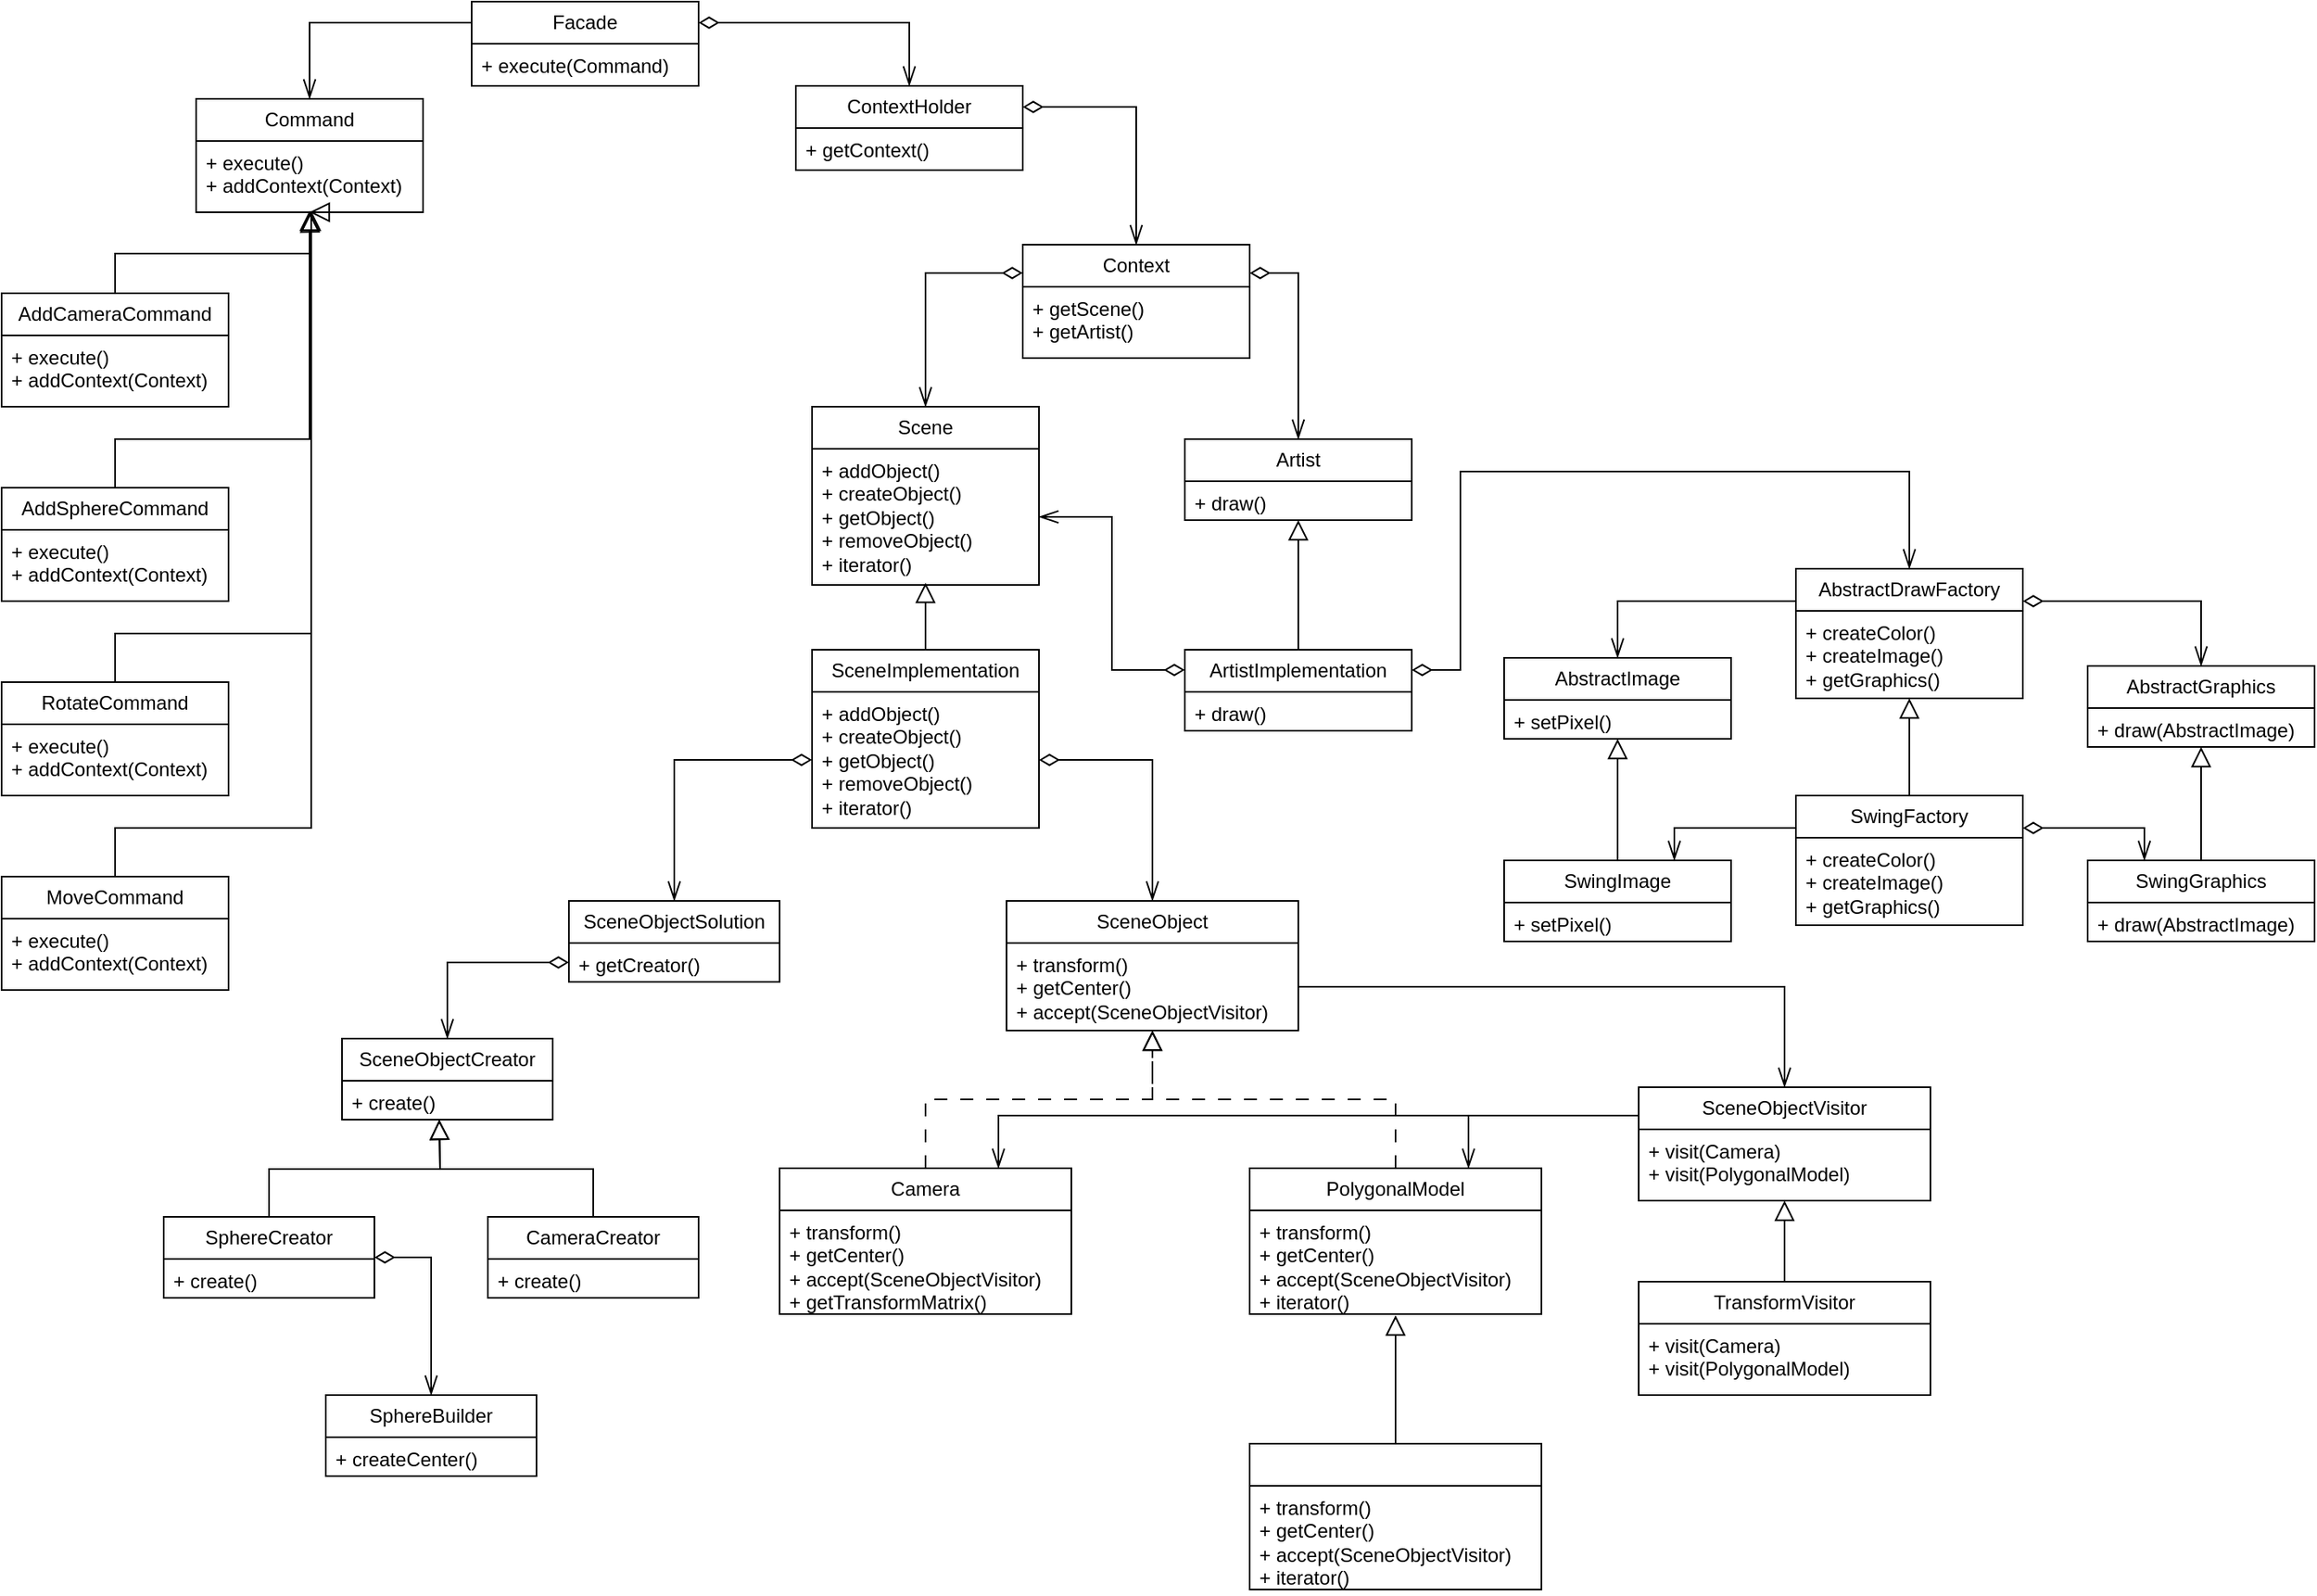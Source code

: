 <mxfile version="24.7.5">
  <diagram id="C5RBs43oDa-KdzZeNtuy" name="Page-1">
    <mxGraphModel dx="2261" dy="838" grid="1" gridSize="10" guides="1" tooltips="1" connect="1" arrows="1" fold="1" page="1" pageScale="1" pageWidth="827" pageHeight="1169" math="0" shadow="0">
      <root>
        <mxCell id="WIyWlLk6GJQsqaUBKTNV-0" />
        <mxCell id="WIyWlLk6GJQsqaUBKTNV-1" parent="WIyWlLk6GJQsqaUBKTNV-0" />
        <mxCell id="2elKksVeT626ElF5BQIb-25" style="edgeStyle=orthogonalEdgeStyle;shape=connector;rounded=0;orthogonalLoop=1;jettySize=auto;html=1;exitX=0;exitY=0.25;exitDx=0;exitDy=0;strokeColor=default;align=center;verticalAlign=middle;fontFamily=Helvetica;fontSize=11;fontColor=default;labelBackgroundColor=default;startSize=10;endArrow=openThin;endFill=0;endSize=10;" parent="WIyWlLk6GJQsqaUBKTNV-1" source="2elKksVeT626ElF5BQIb-0" target="2elKksVeT626ElF5BQIb-6" edge="1">
          <mxGeometry relative="1" as="geometry" />
        </mxCell>
        <mxCell id="2elKksVeT626ElF5BQIb-33" style="edgeStyle=orthogonalEdgeStyle;shape=connector;rounded=0;orthogonalLoop=1;jettySize=auto;html=1;exitX=1;exitY=0.25;exitDx=0;exitDy=0;entryX=0.5;entryY=0;entryDx=0;entryDy=0;strokeColor=default;align=center;verticalAlign=middle;fontFamily=Helvetica;fontSize=11;fontColor=default;labelBackgroundColor=default;startSize=10;endArrow=openThin;endFill=0;endSize=10;startArrow=diamondThin;startFill=0;" parent="WIyWlLk6GJQsqaUBKTNV-1" source="2elKksVeT626ElF5BQIb-0" target="2elKksVeT626ElF5BQIb-31" edge="1">
          <mxGeometry relative="1" as="geometry" />
        </mxCell>
        <mxCell id="2elKksVeT626ElF5BQIb-0" value="Facade" style="swimlane;fontStyle=0;childLayout=stackLayout;horizontal=1;startSize=26;fillColor=none;horizontalStack=0;resizeParent=1;resizeParentMax=0;resizeLast=0;collapsible=1;marginBottom=0;whiteSpace=wrap;html=1;" parent="WIyWlLk6GJQsqaUBKTNV-1" vertex="1">
          <mxGeometry x="190" y="30" width="140" height="52" as="geometry" />
        </mxCell>
        <mxCell id="2elKksVeT626ElF5BQIb-1" value="+ execute(Command)&lt;div&gt;&lt;br&gt;&lt;/div&gt;" style="text;strokeColor=none;fillColor=none;align=left;verticalAlign=top;spacingLeft=4;spacingRight=4;overflow=hidden;rotatable=0;points=[[0,0.5],[1,0.5]];portConstraint=eastwest;whiteSpace=wrap;html=1;" parent="2elKksVeT626ElF5BQIb-0" vertex="1">
          <mxGeometry y="26" width="140" height="26" as="geometry" />
        </mxCell>
        <mxCell id="2elKksVeT626ElF5BQIb-6" value="Command" style="swimlane;fontStyle=0;childLayout=stackLayout;horizontal=1;startSize=26;fillColor=none;horizontalStack=0;resizeParent=1;resizeParentMax=0;resizeLast=0;collapsible=1;marginBottom=0;whiteSpace=wrap;html=1;" parent="WIyWlLk6GJQsqaUBKTNV-1" vertex="1">
          <mxGeometry x="20" y="90" width="140" height="70" as="geometry" />
        </mxCell>
        <mxCell id="2elKksVeT626ElF5BQIb-7" value="+ execute()&lt;div&gt;+ addContext(Context)&lt;br&gt;&lt;div&gt;&lt;br&gt;&lt;/div&gt;&lt;/div&gt;" style="text;strokeColor=none;fillColor=none;align=left;verticalAlign=top;spacingLeft=4;spacingRight=4;overflow=hidden;rotatable=0;points=[[0,0.5],[1,0.5]];portConstraint=eastwest;whiteSpace=wrap;html=1;" parent="2elKksVeT626ElF5BQIb-6" vertex="1">
          <mxGeometry y="26" width="140" height="44" as="geometry" />
        </mxCell>
        <mxCell id="2elKksVeT626ElF5BQIb-8" value="Artist" style="swimlane;fontStyle=0;childLayout=stackLayout;horizontal=1;startSize=26;fillColor=none;horizontalStack=0;resizeParent=1;resizeParentMax=0;resizeLast=0;collapsible=1;marginBottom=0;whiteSpace=wrap;html=1;" parent="WIyWlLk6GJQsqaUBKTNV-1" vertex="1">
          <mxGeometry x="630" y="300" width="140" height="50" as="geometry" />
        </mxCell>
        <mxCell id="2elKksVeT626ElF5BQIb-9" value="&lt;div&gt;&lt;div&gt;+ draw()&lt;/div&gt;&lt;/div&gt;" style="text;strokeColor=none;fillColor=none;align=left;verticalAlign=top;spacingLeft=4;spacingRight=4;overflow=hidden;rotatable=0;points=[[0,0.5],[1,0.5]];portConstraint=eastwest;whiteSpace=wrap;html=1;" parent="2elKksVeT626ElF5BQIb-8" vertex="1">
          <mxGeometry y="26" width="140" height="24" as="geometry" />
        </mxCell>
        <mxCell id="2elKksVeT626ElF5BQIb-21" style="edgeStyle=orthogonalEdgeStyle;rounded=0;orthogonalLoop=1;jettySize=auto;html=1;exitX=0;exitY=0.25;exitDx=0;exitDy=0;entryX=0.5;entryY=0;entryDx=0;entryDy=0;endArrow=openThin;endFill=0;startSize=10;endSize=10;" parent="WIyWlLk6GJQsqaUBKTNV-1" source="2elKksVeT626ElF5BQIb-10" target="2elKksVeT626ElF5BQIb-17" edge="1">
          <mxGeometry relative="1" as="geometry" />
        </mxCell>
        <mxCell id="2elKksVeT626ElF5BQIb-24" style="edgeStyle=orthogonalEdgeStyle;shape=connector;rounded=0;orthogonalLoop=1;jettySize=auto;html=1;exitX=1;exitY=0.25;exitDx=0;exitDy=0;entryX=0.5;entryY=0;entryDx=0;entryDy=0;strokeColor=default;align=center;verticalAlign=middle;fontFamily=Helvetica;fontSize=11;fontColor=default;labelBackgroundColor=default;startSize=10;endArrow=openThin;endFill=0;endSize=10;startArrow=diamondThin;startFill=0;" parent="WIyWlLk6GJQsqaUBKTNV-1" source="2elKksVeT626ElF5BQIb-10" target="2elKksVeT626ElF5BQIb-19" edge="1">
          <mxGeometry relative="1" as="geometry" />
        </mxCell>
        <mxCell id="2elKksVeT626ElF5BQIb-10" value="AbstractDrawFactory" style="swimlane;fontStyle=0;childLayout=stackLayout;horizontal=1;startSize=26;fillColor=none;horizontalStack=0;resizeParent=1;resizeParentMax=0;resizeLast=0;collapsible=1;marginBottom=0;whiteSpace=wrap;html=1;" parent="WIyWlLk6GJQsqaUBKTNV-1" vertex="1">
          <mxGeometry x="1007" y="380" width="140" height="80" as="geometry" />
        </mxCell>
        <mxCell id="2elKksVeT626ElF5BQIb-11" value="&lt;div&gt;&lt;div&gt;+ createColor()&lt;/div&gt;&lt;/div&gt;&lt;div&gt;+ createImage()&lt;/div&gt;&lt;div&gt;+ getGraphics()&lt;/div&gt;&lt;div&gt;&lt;br&gt;&lt;/div&gt;" style="text;strokeColor=none;fillColor=none;align=left;verticalAlign=top;spacingLeft=4;spacingRight=4;overflow=hidden;rotatable=0;points=[[0,0.5],[1,0.5]];portConstraint=eastwest;whiteSpace=wrap;html=1;" parent="2elKksVeT626ElF5BQIb-10" vertex="1">
          <mxGeometry y="26" width="140" height="54" as="geometry" />
        </mxCell>
        <mxCell id="2elKksVeT626ElF5BQIb-17" value="AbstractImage" style="swimlane;fontStyle=0;childLayout=stackLayout;horizontal=1;startSize=26;fillColor=none;horizontalStack=0;resizeParent=1;resizeParentMax=0;resizeLast=0;collapsible=1;marginBottom=0;whiteSpace=wrap;html=1;" parent="WIyWlLk6GJQsqaUBKTNV-1" vertex="1">
          <mxGeometry x="827" y="435" width="140" height="50" as="geometry" />
        </mxCell>
        <mxCell id="2elKksVeT626ElF5BQIb-18" value="&lt;div&gt;&lt;div&gt;+ setPixel()&lt;/div&gt;&lt;/div&gt;" style="text;strokeColor=none;fillColor=none;align=left;verticalAlign=top;spacingLeft=4;spacingRight=4;overflow=hidden;rotatable=0;points=[[0,0.5],[1,0.5]];portConstraint=eastwest;whiteSpace=wrap;html=1;" parent="2elKksVeT626ElF5BQIb-17" vertex="1">
          <mxGeometry y="26" width="140" height="24" as="geometry" />
        </mxCell>
        <mxCell id="2elKksVeT626ElF5BQIb-19" value="AbstractGraphics" style="swimlane;fontStyle=0;childLayout=stackLayout;horizontal=1;startSize=26;fillColor=none;horizontalStack=0;resizeParent=1;resizeParentMax=0;resizeLast=0;collapsible=1;marginBottom=0;whiteSpace=wrap;html=1;" parent="WIyWlLk6GJQsqaUBKTNV-1" vertex="1">
          <mxGeometry x="1187" y="440" width="140" height="50" as="geometry" />
        </mxCell>
        <mxCell id="2elKksVeT626ElF5BQIb-20" value="&lt;div&gt;&lt;div&gt;+ draw(AbstractImage)&lt;/div&gt;&lt;/div&gt;" style="text;strokeColor=none;fillColor=none;align=left;verticalAlign=top;spacingLeft=4;spacingRight=4;overflow=hidden;rotatable=0;points=[[0,0.5],[1,0.5]];portConstraint=eastwest;whiteSpace=wrap;html=1;" parent="2elKksVeT626ElF5BQIb-19" vertex="1">
          <mxGeometry y="26" width="140" height="24" as="geometry" />
        </mxCell>
        <mxCell id="2elKksVeT626ElF5BQIb-35" style="edgeStyle=orthogonalEdgeStyle;shape=connector;rounded=0;orthogonalLoop=1;jettySize=auto;html=1;exitX=1;exitY=0.25;exitDx=0;exitDy=0;entryX=0.5;entryY=0;entryDx=0;entryDy=0;strokeColor=default;align=center;verticalAlign=middle;fontFamily=Helvetica;fontSize=11;fontColor=default;labelBackgroundColor=default;startArrow=diamondThin;startFill=0;startSize=10;endArrow=openThin;endFill=0;endSize=10;" parent="WIyWlLk6GJQsqaUBKTNV-1" source="2elKksVeT626ElF5BQIb-26" target="2elKksVeT626ElF5BQIb-8" edge="1">
          <mxGeometry relative="1" as="geometry" />
        </mxCell>
        <mxCell id="2elKksVeT626ElF5BQIb-38" style="edgeStyle=orthogonalEdgeStyle;shape=connector;rounded=0;orthogonalLoop=1;jettySize=auto;html=1;exitX=0;exitY=0.25;exitDx=0;exitDy=0;entryX=0.5;entryY=0;entryDx=0;entryDy=0;strokeColor=default;align=center;verticalAlign=middle;fontFamily=Helvetica;fontSize=11;fontColor=default;labelBackgroundColor=default;startArrow=diamondThin;startFill=0;startSize=10;endArrow=openThin;endFill=0;endSize=10;" parent="WIyWlLk6GJQsqaUBKTNV-1" source="2elKksVeT626ElF5BQIb-26" target="2elKksVeT626ElF5BQIb-36" edge="1">
          <mxGeometry relative="1" as="geometry" />
        </mxCell>
        <mxCell id="2elKksVeT626ElF5BQIb-26" value="Context" style="swimlane;fontStyle=0;childLayout=stackLayout;horizontal=1;startSize=26;fillColor=none;horizontalStack=0;resizeParent=1;resizeParentMax=0;resizeLast=0;collapsible=1;marginBottom=0;whiteSpace=wrap;html=1;" parent="WIyWlLk6GJQsqaUBKTNV-1" vertex="1">
          <mxGeometry x="530" y="180" width="140" height="70" as="geometry" />
        </mxCell>
        <mxCell id="2elKksVeT626ElF5BQIb-27" value="&lt;div&gt;+ getScene()&lt;/div&gt;&lt;div&gt;+ getArtist()&lt;/div&gt;" style="text;strokeColor=none;fillColor=none;align=left;verticalAlign=top;spacingLeft=4;spacingRight=4;overflow=hidden;rotatable=0;points=[[0,0.5],[1,0.5]];portConstraint=eastwest;whiteSpace=wrap;html=1;" parent="2elKksVeT626ElF5BQIb-26" vertex="1">
          <mxGeometry y="26" width="140" height="44" as="geometry" />
        </mxCell>
        <mxCell id="2elKksVeT626ElF5BQIb-34" style="edgeStyle=orthogonalEdgeStyle;shape=connector;rounded=0;orthogonalLoop=1;jettySize=auto;html=1;exitX=1;exitY=0.25;exitDx=0;exitDy=0;entryX=0.5;entryY=0;entryDx=0;entryDy=0;strokeColor=default;align=center;verticalAlign=middle;fontFamily=Helvetica;fontSize=11;fontColor=default;labelBackgroundColor=default;startArrow=diamondThin;startFill=0;startSize=10;endArrow=openThin;endFill=0;endSize=10;" parent="WIyWlLk6GJQsqaUBKTNV-1" source="2elKksVeT626ElF5BQIb-31" target="2elKksVeT626ElF5BQIb-26" edge="1">
          <mxGeometry relative="1" as="geometry" />
        </mxCell>
        <mxCell id="2elKksVeT626ElF5BQIb-31" value="ContextHolder" style="swimlane;fontStyle=0;childLayout=stackLayout;horizontal=1;startSize=26;fillColor=none;horizontalStack=0;resizeParent=1;resizeParentMax=0;resizeLast=0;collapsible=1;marginBottom=0;whiteSpace=wrap;html=1;" parent="WIyWlLk6GJQsqaUBKTNV-1" vertex="1">
          <mxGeometry x="390" y="82" width="140" height="52" as="geometry" />
        </mxCell>
        <mxCell id="2elKksVeT626ElF5BQIb-32" value="&lt;div&gt;+ getContext()&lt;/div&gt;" style="text;strokeColor=none;fillColor=none;align=left;verticalAlign=top;spacingLeft=4;spacingRight=4;overflow=hidden;rotatable=0;points=[[0,0.5],[1,0.5]];portConstraint=eastwest;whiteSpace=wrap;html=1;" parent="2elKksVeT626ElF5BQIb-31" vertex="1">
          <mxGeometry y="26" width="140" height="26" as="geometry" />
        </mxCell>
        <mxCell id="2elKksVeT626ElF5BQIb-36" value="Scene" style="swimlane;fontStyle=0;childLayout=stackLayout;horizontal=1;startSize=26;fillColor=none;horizontalStack=0;resizeParent=1;resizeParentMax=0;resizeLast=0;collapsible=1;marginBottom=0;whiteSpace=wrap;html=1;" parent="WIyWlLk6GJQsqaUBKTNV-1" vertex="1">
          <mxGeometry x="400" y="280" width="140" height="110" as="geometry" />
        </mxCell>
        <mxCell id="2elKksVeT626ElF5BQIb-37" value="&lt;div&gt;&lt;div&gt;+ addObject()&lt;/div&gt;&lt;/div&gt;&lt;div&gt;+ createObject()&lt;/div&gt;&lt;div&gt;+ getObject()&lt;/div&gt;&lt;div&gt;+ removeObject()&lt;/div&gt;&lt;div&gt;+ iterator()&lt;/div&gt;" style="text;strokeColor=none;fillColor=none;align=left;verticalAlign=top;spacingLeft=4;spacingRight=4;overflow=hidden;rotatable=0;points=[[0,0.5],[1,0.5]];portConstraint=eastwest;whiteSpace=wrap;html=1;" parent="2elKksVeT626ElF5BQIb-36" vertex="1">
          <mxGeometry y="26" width="140" height="84" as="geometry" />
        </mxCell>
        <mxCell id="husCv3Gv7-NJlo7RjFrR-9" style="edgeStyle=orthogonalEdgeStyle;shape=connector;rounded=0;orthogonalLoop=1;jettySize=auto;html=1;exitX=0;exitY=0.25;exitDx=0;exitDy=0;entryX=1;entryY=0.5;entryDx=0;entryDy=0;strokeColor=default;align=center;verticalAlign=middle;fontFamily=Helvetica;fontSize=11;fontColor=default;labelBackgroundColor=default;startArrow=diamondThin;startFill=0;startSize=10;endArrow=openThin;endFill=0;endSize=10;" parent="WIyWlLk6GJQsqaUBKTNV-1" source="husCv3Gv7-NJlo7RjFrR-3" target="2elKksVeT626ElF5BQIb-37" edge="1">
          <mxGeometry relative="1" as="geometry" />
        </mxCell>
        <mxCell id="husCv3Gv7-NJlo7RjFrR-10" style="edgeStyle=orthogonalEdgeStyle;shape=connector;rounded=0;orthogonalLoop=1;jettySize=auto;html=1;exitX=1;exitY=0.25;exitDx=0;exitDy=0;entryX=0.5;entryY=0;entryDx=0;entryDy=0;strokeColor=default;align=center;verticalAlign=middle;fontFamily=Helvetica;fontSize=11;fontColor=default;labelBackgroundColor=default;startArrow=diamondThin;startFill=0;startSize=10;endArrow=openThin;endFill=0;endSize=10;" parent="WIyWlLk6GJQsqaUBKTNV-1" source="husCv3Gv7-NJlo7RjFrR-3" target="2elKksVeT626ElF5BQIb-10" edge="1">
          <mxGeometry relative="1" as="geometry">
            <Array as="points">
              <mxPoint x="800" y="443" />
              <mxPoint x="800" y="320" />
              <mxPoint x="1077" y="320" />
            </Array>
          </mxGeometry>
        </mxCell>
        <mxCell id="husCv3Gv7-NJlo7RjFrR-3" value="ArtistImplementation" style="swimlane;fontStyle=0;childLayout=stackLayout;horizontal=1;startSize=26;fillColor=none;horizontalStack=0;resizeParent=1;resizeParentMax=0;resizeLast=0;collapsible=1;marginBottom=0;whiteSpace=wrap;html=1;" parent="WIyWlLk6GJQsqaUBKTNV-1" vertex="1">
          <mxGeometry x="630" y="430" width="140" height="50" as="geometry" />
        </mxCell>
        <mxCell id="husCv3Gv7-NJlo7RjFrR-4" value="&lt;div&gt;&lt;div&gt;+ draw()&lt;/div&gt;&lt;/div&gt;" style="text;strokeColor=none;fillColor=none;align=left;verticalAlign=top;spacingLeft=4;spacingRight=4;overflow=hidden;rotatable=0;points=[[0,0.5],[1,0.5]];portConstraint=eastwest;whiteSpace=wrap;html=1;" parent="husCv3Gv7-NJlo7RjFrR-3" vertex="1">
          <mxGeometry y="26" width="140" height="24" as="geometry" />
        </mxCell>
        <mxCell id="husCv3Gv7-NJlo7RjFrR-5" value="SceneImplementation" style="swimlane;fontStyle=0;childLayout=stackLayout;horizontal=1;startSize=26;fillColor=none;horizontalStack=0;resizeParent=1;resizeParentMax=0;resizeLast=0;collapsible=1;marginBottom=0;whiteSpace=wrap;html=1;" parent="WIyWlLk6GJQsqaUBKTNV-1" vertex="1">
          <mxGeometry x="400" y="430" width="140" height="110" as="geometry" />
        </mxCell>
        <mxCell id="husCv3Gv7-NJlo7RjFrR-6" value="&lt;div&gt;&lt;div&gt;+ addObject()&lt;/div&gt;&lt;/div&gt;&lt;div&gt;+ createObject()&lt;/div&gt;&lt;div&gt;+ getObject()&lt;/div&gt;&lt;div&gt;+ removeObject()&lt;/div&gt;&lt;div&gt;+ iterator()&lt;/div&gt;" style="text;strokeColor=none;fillColor=none;align=left;verticalAlign=top;spacingLeft=4;spacingRight=4;overflow=hidden;rotatable=0;points=[[0,0.5],[1,0.5]];portConstraint=eastwest;whiteSpace=wrap;html=1;" parent="husCv3Gv7-NJlo7RjFrR-5" vertex="1">
          <mxGeometry y="26" width="140" height="84" as="geometry" />
        </mxCell>
        <mxCell id="husCv3Gv7-NJlo7RjFrR-11" style="edgeStyle=orthogonalEdgeStyle;shape=connector;rounded=0;orthogonalLoop=1;jettySize=auto;html=1;exitX=0.5;exitY=0;exitDx=0;exitDy=0;entryX=0.5;entryY=1;entryDx=0;entryDy=0;entryPerimeter=0;strokeColor=default;align=center;verticalAlign=middle;fontFamily=Helvetica;fontSize=11;fontColor=default;labelBackgroundColor=default;startArrow=none;startFill=0;startSize=10;endArrow=block;endFill=0;endSize=10;" parent="WIyWlLk6GJQsqaUBKTNV-1" source="husCv3Gv7-NJlo7RjFrR-3" target="2elKksVeT626ElF5BQIb-9" edge="1">
          <mxGeometry relative="1" as="geometry" />
        </mxCell>
        <mxCell id="husCv3Gv7-NJlo7RjFrR-12" style="edgeStyle=orthogonalEdgeStyle;shape=connector;rounded=0;orthogonalLoop=1;jettySize=auto;html=1;exitX=0.5;exitY=0;exitDx=0;exitDy=0;entryX=0.5;entryY=0.984;entryDx=0;entryDy=0;entryPerimeter=0;strokeColor=default;align=center;verticalAlign=middle;fontFamily=Helvetica;fontSize=11;fontColor=default;labelBackgroundColor=default;startArrow=none;startFill=0;startSize=10;endArrow=block;endFill=0;endSize=10;" parent="WIyWlLk6GJQsqaUBKTNV-1" source="husCv3Gv7-NJlo7RjFrR-5" target="2elKksVeT626ElF5BQIb-37" edge="1">
          <mxGeometry relative="1" as="geometry">
            <Array as="points">
              <mxPoint x="470" y="410" />
              <mxPoint x="470" y="410" />
            </Array>
          </mxGeometry>
        </mxCell>
        <mxCell id="husCv3Gv7-NJlo7RjFrR-21" style="edgeStyle=orthogonalEdgeStyle;shape=connector;rounded=0;orthogonalLoop=1;jettySize=auto;html=1;exitX=1;exitY=0.25;exitDx=0;exitDy=0;entryX=0.25;entryY=0;entryDx=0;entryDy=0;strokeColor=default;align=center;verticalAlign=middle;fontFamily=Helvetica;fontSize=11;fontColor=default;labelBackgroundColor=default;startArrow=diamondThin;startFill=0;startSize=10;endArrow=openThin;endFill=0;endSize=10;" parent="WIyWlLk6GJQsqaUBKTNV-1" source="husCv3Gv7-NJlo7RjFrR-13" target="husCv3Gv7-NJlo7RjFrR-17" edge="1">
          <mxGeometry relative="1" as="geometry" />
        </mxCell>
        <mxCell id="husCv3Gv7-NJlo7RjFrR-22" style="edgeStyle=orthogonalEdgeStyle;shape=connector;rounded=0;orthogonalLoop=1;jettySize=auto;html=1;exitX=0;exitY=0.25;exitDx=0;exitDy=0;entryX=0.75;entryY=0;entryDx=0;entryDy=0;strokeColor=default;align=center;verticalAlign=middle;fontFamily=Helvetica;fontSize=11;fontColor=default;labelBackgroundColor=default;startSize=10;endArrow=openThin;endFill=0;endSize=10;" parent="WIyWlLk6GJQsqaUBKTNV-1" source="husCv3Gv7-NJlo7RjFrR-13" target="husCv3Gv7-NJlo7RjFrR-15" edge="1">
          <mxGeometry relative="1" as="geometry" />
        </mxCell>
        <mxCell id="husCv3Gv7-NJlo7RjFrR-13" value="SwingFactory" style="swimlane;fontStyle=0;childLayout=stackLayout;horizontal=1;startSize=26;fillColor=none;horizontalStack=0;resizeParent=1;resizeParentMax=0;resizeLast=0;collapsible=1;marginBottom=0;whiteSpace=wrap;html=1;" parent="WIyWlLk6GJQsqaUBKTNV-1" vertex="1">
          <mxGeometry x="1007" y="520" width="140" height="80" as="geometry" />
        </mxCell>
        <mxCell id="husCv3Gv7-NJlo7RjFrR-14" value="&lt;div&gt;&lt;div&gt;+ createColor()&lt;/div&gt;&lt;/div&gt;&lt;div&gt;+ createImage()&lt;/div&gt;&lt;div&gt;+ getGraphics()&lt;/div&gt;&lt;div&gt;&lt;br&gt;&lt;/div&gt;" style="text;strokeColor=none;fillColor=none;align=left;verticalAlign=top;spacingLeft=4;spacingRight=4;overflow=hidden;rotatable=0;points=[[0,0.5],[1,0.5]];portConstraint=eastwest;whiteSpace=wrap;html=1;" parent="husCv3Gv7-NJlo7RjFrR-13" vertex="1">
          <mxGeometry y="26" width="140" height="54" as="geometry" />
        </mxCell>
        <mxCell id="husCv3Gv7-NJlo7RjFrR-15" value="SwingImage" style="swimlane;fontStyle=0;childLayout=stackLayout;horizontal=1;startSize=26;fillColor=none;horizontalStack=0;resizeParent=1;resizeParentMax=0;resizeLast=0;collapsible=1;marginBottom=0;whiteSpace=wrap;html=1;" parent="WIyWlLk6GJQsqaUBKTNV-1" vertex="1">
          <mxGeometry x="827" y="560" width="140" height="50" as="geometry" />
        </mxCell>
        <mxCell id="husCv3Gv7-NJlo7RjFrR-16" value="&lt;div&gt;&lt;div&gt;+ setPixel()&lt;/div&gt;&lt;/div&gt;" style="text;strokeColor=none;fillColor=none;align=left;verticalAlign=top;spacingLeft=4;spacingRight=4;overflow=hidden;rotatable=0;points=[[0,0.5],[1,0.5]];portConstraint=eastwest;whiteSpace=wrap;html=1;" parent="husCv3Gv7-NJlo7RjFrR-15" vertex="1">
          <mxGeometry y="26" width="140" height="24" as="geometry" />
        </mxCell>
        <mxCell id="husCv3Gv7-NJlo7RjFrR-17" value="SwingGraphics" style="swimlane;fontStyle=0;childLayout=stackLayout;horizontal=1;startSize=26;fillColor=none;horizontalStack=0;resizeParent=1;resizeParentMax=0;resizeLast=0;collapsible=1;marginBottom=0;whiteSpace=wrap;html=1;" parent="WIyWlLk6GJQsqaUBKTNV-1" vertex="1">
          <mxGeometry x="1187" y="560" width="140" height="50" as="geometry" />
        </mxCell>
        <mxCell id="husCv3Gv7-NJlo7RjFrR-18" value="&lt;div&gt;&lt;div&gt;+ draw(AbstractImage)&lt;/div&gt;&lt;/div&gt;" style="text;strokeColor=none;fillColor=none;align=left;verticalAlign=top;spacingLeft=4;spacingRight=4;overflow=hidden;rotatable=0;points=[[0,0.5],[1,0.5]];portConstraint=eastwest;whiteSpace=wrap;html=1;" parent="husCv3Gv7-NJlo7RjFrR-17" vertex="1">
          <mxGeometry y="26" width="140" height="24" as="geometry" />
        </mxCell>
        <mxCell id="husCv3Gv7-NJlo7RjFrR-19" style="edgeStyle=orthogonalEdgeStyle;shape=connector;rounded=0;orthogonalLoop=1;jettySize=auto;html=1;exitX=0.5;exitY=0;exitDx=0;exitDy=0;entryX=0.5;entryY=1;entryDx=0;entryDy=0;entryPerimeter=0;strokeColor=default;align=center;verticalAlign=middle;fontFamily=Helvetica;fontSize=11;fontColor=default;labelBackgroundColor=default;startArrow=none;startFill=0;startSize=10;endArrow=block;endFill=0;endSize=10;" parent="WIyWlLk6GJQsqaUBKTNV-1" source="husCv3Gv7-NJlo7RjFrR-17" target="2elKksVeT626ElF5BQIb-20" edge="1">
          <mxGeometry relative="1" as="geometry" />
        </mxCell>
        <mxCell id="husCv3Gv7-NJlo7RjFrR-20" style="edgeStyle=orthogonalEdgeStyle;shape=connector;rounded=0;orthogonalLoop=1;jettySize=auto;html=1;exitX=0.5;exitY=0;exitDx=0;exitDy=0;entryX=0.5;entryY=1;entryDx=0;entryDy=0;entryPerimeter=0;strokeColor=default;align=center;verticalAlign=middle;fontFamily=Helvetica;fontSize=11;fontColor=default;labelBackgroundColor=default;startArrow=none;startFill=0;startSize=10;endArrow=block;endFill=0;endSize=10;" parent="WIyWlLk6GJQsqaUBKTNV-1" source="husCv3Gv7-NJlo7RjFrR-15" target="2elKksVeT626ElF5BQIb-18" edge="1">
          <mxGeometry relative="1" as="geometry" />
        </mxCell>
        <mxCell id="husCv3Gv7-NJlo7RjFrR-23" style="edgeStyle=orthogonalEdgeStyle;shape=connector;rounded=0;orthogonalLoop=1;jettySize=auto;html=1;exitX=0.5;exitY=0;exitDx=0;exitDy=0;entryX=0.5;entryY=1;entryDx=0;entryDy=0;entryPerimeter=0;strokeColor=default;align=center;verticalAlign=middle;fontFamily=Helvetica;fontSize=11;fontColor=default;labelBackgroundColor=default;startArrow=none;startFill=0;startSize=10;endArrow=block;endFill=0;endSize=10;" parent="WIyWlLk6GJQsqaUBKTNV-1" source="husCv3Gv7-NJlo7RjFrR-13" target="2elKksVeT626ElF5BQIb-11" edge="1">
          <mxGeometry relative="1" as="geometry" />
        </mxCell>
        <mxCell id="husCv3Gv7-NJlo7RjFrR-24" value="SceneObject" style="swimlane;fontStyle=0;childLayout=stackLayout;horizontal=1;startSize=26;fillColor=none;horizontalStack=0;resizeParent=1;resizeParentMax=0;resizeLast=0;collapsible=1;marginBottom=0;whiteSpace=wrap;html=1;" parent="WIyWlLk6GJQsqaUBKTNV-1" vertex="1">
          <mxGeometry x="520" y="585" width="180" height="80" as="geometry" />
        </mxCell>
        <mxCell id="husCv3Gv7-NJlo7RjFrR-25" value="&lt;div&gt;&lt;div&gt;+ transform()&lt;/div&gt;&lt;/div&gt;&lt;div&gt;+ getCenter()&lt;/div&gt;&lt;div&gt;+ accept(SceneObjectVisitor)&lt;/div&gt;" style="text;strokeColor=none;fillColor=none;align=left;verticalAlign=top;spacingLeft=4;spacingRight=4;overflow=hidden;rotatable=0;points=[[0,0.5],[1,0.5]];portConstraint=eastwest;whiteSpace=wrap;html=1;" parent="husCv3Gv7-NJlo7RjFrR-24" vertex="1">
          <mxGeometry y="26" width="180" height="54" as="geometry" />
        </mxCell>
        <mxCell id="husCv3Gv7-NJlo7RjFrR-26" style="edgeStyle=orthogonalEdgeStyle;shape=connector;rounded=0;orthogonalLoop=1;jettySize=auto;html=1;exitX=1;exitY=0.5;exitDx=0;exitDy=0;entryX=0.5;entryY=0;entryDx=0;entryDy=0;strokeColor=default;align=center;verticalAlign=middle;fontFamily=Helvetica;fontSize=11;fontColor=default;labelBackgroundColor=default;startArrow=diamondThin;startFill=0;startSize=10;endArrow=openThin;endFill=0;endSize=10;" parent="WIyWlLk6GJQsqaUBKTNV-1" source="husCv3Gv7-NJlo7RjFrR-6" target="husCv3Gv7-NJlo7RjFrR-24" edge="1">
          <mxGeometry relative="1" as="geometry" />
        </mxCell>
        <mxCell id="husCv3Gv7-NJlo7RjFrR-27" value="Camera" style="swimlane;fontStyle=0;childLayout=stackLayout;horizontal=1;startSize=26;fillColor=none;horizontalStack=0;resizeParent=1;resizeParentMax=0;resizeLast=0;collapsible=1;marginBottom=0;whiteSpace=wrap;html=1;" parent="WIyWlLk6GJQsqaUBKTNV-1" vertex="1">
          <mxGeometry x="380" y="750" width="180" height="90" as="geometry" />
        </mxCell>
        <mxCell id="husCv3Gv7-NJlo7RjFrR-28" value="&lt;div&gt;&lt;div&gt;+ transform()&lt;/div&gt;&lt;/div&gt;&lt;div&gt;+ getCenter()&lt;/div&gt;&lt;div&gt;+ accept(SceneObjectVisitor)&lt;/div&gt;&lt;div&gt;+ getTransformMatrix()&lt;/div&gt;" style="text;strokeColor=none;fillColor=none;align=left;verticalAlign=top;spacingLeft=4;spacingRight=4;overflow=hidden;rotatable=0;points=[[0,0.5],[1,0.5]];portConstraint=eastwest;whiteSpace=wrap;html=1;" parent="husCv3Gv7-NJlo7RjFrR-27" vertex="1">
          <mxGeometry y="26" width="180" height="64" as="geometry" />
        </mxCell>
        <mxCell id="husCv3Gv7-NJlo7RjFrR-29" value="PolygonalModel" style="swimlane;fontStyle=0;childLayout=stackLayout;horizontal=1;startSize=26;fillColor=none;horizontalStack=0;resizeParent=1;resizeParentMax=0;resizeLast=0;collapsible=1;marginBottom=0;whiteSpace=wrap;html=1;" parent="WIyWlLk6GJQsqaUBKTNV-1" vertex="1">
          <mxGeometry x="670" y="750" width="180" height="90" as="geometry" />
        </mxCell>
        <mxCell id="husCv3Gv7-NJlo7RjFrR-30" value="&lt;div&gt;&lt;div&gt;+ transform()&lt;/div&gt;&lt;/div&gt;&lt;div&gt;+ getCenter()&lt;/div&gt;&lt;div&gt;+ accept(SceneObjectVisitor)&lt;/div&gt;&lt;div&gt;+ iterator()&lt;/div&gt;" style="text;strokeColor=none;fillColor=none;align=left;verticalAlign=top;spacingLeft=4;spacingRight=4;overflow=hidden;rotatable=0;points=[[0,0.5],[1,0.5]];portConstraint=eastwest;whiteSpace=wrap;html=1;" parent="husCv3Gv7-NJlo7RjFrR-29" vertex="1">
          <mxGeometry y="26" width="180" height="64" as="geometry" />
        </mxCell>
        <mxCell id="husCv3Gv7-NJlo7RjFrR-31" style="edgeStyle=orthogonalEdgeStyle;shape=connector;rounded=0;orthogonalLoop=1;jettySize=auto;html=1;exitX=0.5;exitY=0;exitDx=0;exitDy=0;entryX=0.5;entryY=1;entryDx=0;entryDy=0;entryPerimeter=0;strokeColor=default;align=center;verticalAlign=middle;fontFamily=Helvetica;fontSize=11;fontColor=default;labelBackgroundColor=default;startArrow=none;startFill=0;startSize=10;endArrow=block;endFill=0;endSize=10;dashed=1;dashPattern=8 8;" parent="WIyWlLk6GJQsqaUBKTNV-1" source="husCv3Gv7-NJlo7RjFrR-27" target="husCv3Gv7-NJlo7RjFrR-25" edge="1">
          <mxGeometry relative="1" as="geometry" />
        </mxCell>
        <mxCell id="husCv3Gv7-NJlo7RjFrR-34" style="edgeStyle=orthogonalEdgeStyle;shape=connector;rounded=0;orthogonalLoop=1;jettySize=auto;html=1;exitX=0.5;exitY=0;exitDx=0;exitDy=0;entryX=0.5;entryY=1;entryDx=0;entryDy=0;entryPerimeter=0;strokeColor=default;align=center;verticalAlign=middle;fontFamily=Helvetica;fontSize=11;fontColor=default;labelBackgroundColor=default;startArrow=none;startFill=0;startSize=10;endArrow=block;endFill=0;endSize=10;dashed=1;dashPattern=8 8;" parent="WIyWlLk6GJQsqaUBKTNV-1" source="husCv3Gv7-NJlo7RjFrR-29" target="husCv3Gv7-NJlo7RjFrR-25" edge="1">
          <mxGeometry relative="1" as="geometry" />
        </mxCell>
        <mxCell id="husCv3Gv7-NJlo7RjFrR-38" style="edgeStyle=orthogonalEdgeStyle;shape=connector;rounded=0;orthogonalLoop=1;jettySize=auto;html=1;exitX=0;exitY=0.25;exitDx=0;exitDy=0;entryX=0.75;entryY=0;entryDx=0;entryDy=0;strokeColor=default;align=center;verticalAlign=middle;fontFamily=Helvetica;fontSize=11;fontColor=default;labelBackgroundColor=default;startSize=10;endArrow=openThin;endFill=0;endSize=10;" parent="WIyWlLk6GJQsqaUBKTNV-1" source="husCv3Gv7-NJlo7RjFrR-35" target="husCv3Gv7-NJlo7RjFrR-27" edge="1">
          <mxGeometry relative="1" as="geometry" />
        </mxCell>
        <mxCell id="husCv3Gv7-NJlo7RjFrR-40" style="edgeStyle=orthogonalEdgeStyle;shape=connector;rounded=0;orthogonalLoop=1;jettySize=auto;html=1;exitX=0;exitY=0.25;exitDx=0;exitDy=0;entryX=0.75;entryY=0;entryDx=0;entryDy=0;strokeColor=default;align=center;verticalAlign=middle;fontFamily=Helvetica;fontSize=11;fontColor=default;labelBackgroundColor=default;startSize=10;endArrow=openThin;endFill=0;endSize=10;" parent="WIyWlLk6GJQsqaUBKTNV-1" source="husCv3Gv7-NJlo7RjFrR-35" target="husCv3Gv7-NJlo7RjFrR-29" edge="1">
          <mxGeometry relative="1" as="geometry" />
        </mxCell>
        <mxCell id="husCv3Gv7-NJlo7RjFrR-35" value="SceneObjectVisitor" style="swimlane;fontStyle=0;childLayout=stackLayout;horizontal=1;startSize=26;fillColor=none;horizontalStack=0;resizeParent=1;resizeParentMax=0;resizeLast=0;collapsible=1;marginBottom=0;whiteSpace=wrap;html=1;" parent="WIyWlLk6GJQsqaUBKTNV-1" vertex="1">
          <mxGeometry x="910" y="700" width="180" height="70" as="geometry" />
        </mxCell>
        <mxCell id="husCv3Gv7-NJlo7RjFrR-36" value="&lt;div&gt;&lt;div&gt;+ visit(Camera)&lt;/div&gt;&lt;/div&gt;&lt;div&gt;+ visit(PolygonalModel)&lt;/div&gt;" style="text;strokeColor=none;fillColor=none;align=left;verticalAlign=top;spacingLeft=4;spacingRight=4;overflow=hidden;rotatable=0;points=[[0,0.5],[1,0.5]];portConstraint=eastwest;whiteSpace=wrap;html=1;" parent="husCv3Gv7-NJlo7RjFrR-35" vertex="1">
          <mxGeometry y="26" width="180" height="44" as="geometry" />
        </mxCell>
        <mxCell id="husCv3Gv7-NJlo7RjFrR-37" style="edgeStyle=orthogonalEdgeStyle;shape=connector;rounded=0;orthogonalLoop=1;jettySize=auto;html=1;exitX=1;exitY=0.5;exitDx=0;exitDy=0;entryX=0.5;entryY=0;entryDx=0;entryDy=0;strokeColor=default;align=center;verticalAlign=middle;fontFamily=Helvetica;fontSize=11;fontColor=default;labelBackgroundColor=default;startSize=10;endArrow=openThin;endFill=0;endSize=10;" parent="WIyWlLk6GJQsqaUBKTNV-1" source="husCv3Gv7-NJlo7RjFrR-25" target="husCv3Gv7-NJlo7RjFrR-35" edge="1">
          <mxGeometry relative="1" as="geometry" />
        </mxCell>
        <mxCell id="husCv3Gv7-NJlo7RjFrR-41" value="&lt;font color=&quot;#ffffff&quot;&gt;ConvexObject&lt;/font&gt;" style="swimlane;fontStyle=0;childLayout=stackLayout;horizontal=1;startSize=26;fillColor=none;horizontalStack=0;resizeParent=1;resizeParentMax=0;resizeLast=0;collapsible=1;marginBottom=0;whiteSpace=wrap;html=1;" parent="WIyWlLk6GJQsqaUBKTNV-1" vertex="1">
          <mxGeometry x="670" y="920" width="180" height="90" as="geometry" />
        </mxCell>
        <mxCell id="husCv3Gv7-NJlo7RjFrR-42" value="&lt;div&gt;&lt;div&gt;+ transform()&lt;/div&gt;&lt;/div&gt;&lt;div&gt;+ getCenter()&lt;/div&gt;&lt;div&gt;+ accept(SceneObjectVisitor)&lt;/div&gt;&lt;div&gt;+ iterator()&lt;/div&gt;" style="text;strokeColor=none;fillColor=none;align=left;verticalAlign=top;spacingLeft=4;spacingRight=4;overflow=hidden;rotatable=0;points=[[0,0.5],[1,0.5]];portConstraint=eastwest;whiteSpace=wrap;html=1;" parent="husCv3Gv7-NJlo7RjFrR-41" vertex="1">
          <mxGeometry y="26" width="180" height="64" as="geometry" />
        </mxCell>
        <mxCell id="husCv3Gv7-NJlo7RjFrR-43" style="edgeStyle=orthogonalEdgeStyle;shape=connector;rounded=0;orthogonalLoop=1;jettySize=auto;html=1;exitX=0.5;exitY=0;exitDx=0;exitDy=0;entryX=0.5;entryY=1.012;entryDx=0;entryDy=0;entryPerimeter=0;strokeColor=default;align=center;verticalAlign=middle;fontFamily=Helvetica;fontSize=11;fontColor=default;labelBackgroundColor=default;startArrow=none;startFill=0;startSize=10;endArrow=block;endFill=0;endSize=10;" parent="WIyWlLk6GJQsqaUBKTNV-1" source="husCv3Gv7-NJlo7RjFrR-41" target="husCv3Gv7-NJlo7RjFrR-30" edge="1">
          <mxGeometry relative="1" as="geometry" />
        </mxCell>
        <mxCell id="husCv3Gv7-NJlo7RjFrR-44" value="SceneObjectSolution" style="swimlane;fontStyle=0;childLayout=stackLayout;horizontal=1;startSize=26;fillColor=none;horizontalStack=0;resizeParent=1;resizeParentMax=0;resizeLast=0;collapsible=1;marginBottom=0;whiteSpace=wrap;html=1;" parent="WIyWlLk6GJQsqaUBKTNV-1" vertex="1">
          <mxGeometry x="250" y="585" width="130" height="50" as="geometry" />
        </mxCell>
        <mxCell id="husCv3Gv7-NJlo7RjFrR-45" value="&lt;div&gt;&lt;div&gt;+ getCreator()&lt;/div&gt;&lt;/div&gt;" style="text;strokeColor=none;fillColor=none;align=left;verticalAlign=top;spacingLeft=4;spacingRight=4;overflow=hidden;rotatable=0;points=[[0,0.5],[1,0.5]];portConstraint=eastwest;whiteSpace=wrap;html=1;" parent="husCv3Gv7-NJlo7RjFrR-44" vertex="1">
          <mxGeometry y="26" width="130" height="24" as="geometry" />
        </mxCell>
        <mxCell id="husCv3Gv7-NJlo7RjFrR-46" style="edgeStyle=orthogonalEdgeStyle;shape=connector;rounded=0;orthogonalLoop=1;jettySize=auto;html=1;exitX=0;exitY=0.5;exitDx=0;exitDy=0;strokeColor=default;align=center;verticalAlign=middle;fontFamily=Helvetica;fontSize=11;fontColor=default;labelBackgroundColor=default;startArrow=diamondThin;startFill=0;startSize=10;endArrow=openThin;endFill=0;endSize=10;" parent="WIyWlLk6GJQsqaUBKTNV-1" source="husCv3Gv7-NJlo7RjFrR-6" target="husCv3Gv7-NJlo7RjFrR-44" edge="1">
          <mxGeometry relative="1" as="geometry" />
        </mxCell>
        <mxCell id="husCv3Gv7-NJlo7RjFrR-47" value="SceneObjectCreator" style="swimlane;fontStyle=0;childLayout=stackLayout;horizontal=1;startSize=26;fillColor=none;horizontalStack=0;resizeParent=1;resizeParentMax=0;resizeLast=0;collapsible=1;marginBottom=0;whiteSpace=wrap;html=1;" parent="WIyWlLk6GJQsqaUBKTNV-1" vertex="1">
          <mxGeometry x="110" y="670" width="130" height="50" as="geometry" />
        </mxCell>
        <mxCell id="husCv3Gv7-NJlo7RjFrR-48" value="&lt;div&gt;&lt;div&gt;+ create()&lt;/div&gt;&lt;/div&gt;" style="text;strokeColor=none;fillColor=none;align=left;verticalAlign=top;spacingLeft=4;spacingRight=4;overflow=hidden;rotatable=0;points=[[0,0.5],[1,0.5]];portConstraint=eastwest;whiteSpace=wrap;html=1;" parent="husCv3Gv7-NJlo7RjFrR-47" vertex="1">
          <mxGeometry y="26" width="130" height="24" as="geometry" />
        </mxCell>
        <mxCell id="husCv3Gv7-NJlo7RjFrR-49" style="edgeStyle=orthogonalEdgeStyle;shape=connector;rounded=0;orthogonalLoop=1;jettySize=auto;html=1;exitX=0;exitY=0.5;exitDx=0;exitDy=0;entryX=0.5;entryY=0;entryDx=0;entryDy=0;strokeColor=default;align=center;verticalAlign=middle;fontFamily=Helvetica;fontSize=11;fontColor=default;labelBackgroundColor=default;startArrow=diamondThin;startFill=0;startSize=10;endArrow=openThin;endFill=0;endSize=10;" parent="WIyWlLk6GJQsqaUBKTNV-1" source="husCv3Gv7-NJlo7RjFrR-45" target="husCv3Gv7-NJlo7RjFrR-47" edge="1">
          <mxGeometry relative="1" as="geometry" />
        </mxCell>
        <mxCell id="husCv3Gv7-NJlo7RjFrR-50" value="CameraCreator" style="swimlane;fontStyle=0;childLayout=stackLayout;horizontal=1;startSize=26;fillColor=none;horizontalStack=0;resizeParent=1;resizeParentMax=0;resizeLast=0;collapsible=1;marginBottom=0;whiteSpace=wrap;html=1;" parent="WIyWlLk6GJQsqaUBKTNV-1" vertex="1">
          <mxGeometry x="200" y="780" width="130" height="50" as="geometry" />
        </mxCell>
        <mxCell id="husCv3Gv7-NJlo7RjFrR-51" value="&lt;div&gt;&lt;div&gt;+ create()&lt;/div&gt;&lt;/div&gt;" style="text;strokeColor=none;fillColor=none;align=left;verticalAlign=top;spacingLeft=4;spacingRight=4;overflow=hidden;rotatable=0;points=[[0,0.5],[1,0.5]];portConstraint=eastwest;whiteSpace=wrap;html=1;" parent="husCv3Gv7-NJlo7RjFrR-50" vertex="1">
          <mxGeometry y="26" width="130" height="24" as="geometry" />
        </mxCell>
        <mxCell id="husCv3Gv7-NJlo7RjFrR-56" style="edgeStyle=orthogonalEdgeStyle;shape=connector;rounded=0;orthogonalLoop=1;jettySize=auto;html=1;exitX=1;exitY=0.5;exitDx=0;exitDy=0;entryX=0.5;entryY=0;entryDx=0;entryDy=0;strokeColor=default;align=center;verticalAlign=middle;fontFamily=Helvetica;fontSize=11;fontColor=default;labelBackgroundColor=default;startArrow=diamondThin;startFill=0;startSize=10;endArrow=openThin;endFill=0;endSize=10;" parent="WIyWlLk6GJQsqaUBKTNV-1" source="husCv3Gv7-NJlo7RjFrR-52" target="husCv3Gv7-NJlo7RjFrR-54" edge="1">
          <mxGeometry relative="1" as="geometry" />
        </mxCell>
        <mxCell id="husCv3Gv7-NJlo7RjFrR-58" style="edgeStyle=orthogonalEdgeStyle;shape=connector;rounded=0;orthogonalLoop=1;jettySize=auto;html=1;exitX=0.5;exitY=0;exitDx=0;exitDy=0;strokeColor=default;align=center;verticalAlign=middle;fontFamily=Helvetica;fontSize=11;fontColor=default;labelBackgroundColor=default;startArrow=none;startFill=0;startSize=10;endArrow=block;endFill=0;endSize=10;" parent="WIyWlLk6GJQsqaUBKTNV-1" source="husCv3Gv7-NJlo7RjFrR-52" edge="1">
          <mxGeometry relative="1" as="geometry">
            <mxPoint x="170" y="720" as="targetPoint" />
          </mxGeometry>
        </mxCell>
        <mxCell id="husCv3Gv7-NJlo7RjFrR-52" value="SphereCreator" style="swimlane;fontStyle=0;childLayout=stackLayout;horizontal=1;startSize=26;fillColor=none;horizontalStack=0;resizeParent=1;resizeParentMax=0;resizeLast=0;collapsible=1;marginBottom=0;whiteSpace=wrap;html=1;" parent="WIyWlLk6GJQsqaUBKTNV-1" vertex="1">
          <mxGeometry y="780" width="130" height="50" as="geometry" />
        </mxCell>
        <mxCell id="husCv3Gv7-NJlo7RjFrR-53" value="&lt;div&gt;&lt;div&gt;+ create()&lt;/div&gt;&lt;/div&gt;" style="text;strokeColor=none;fillColor=none;align=left;verticalAlign=top;spacingLeft=4;spacingRight=4;overflow=hidden;rotatable=0;points=[[0,0.5],[1,0.5]];portConstraint=eastwest;whiteSpace=wrap;html=1;" parent="husCv3Gv7-NJlo7RjFrR-52" vertex="1">
          <mxGeometry y="26" width="130" height="24" as="geometry" />
        </mxCell>
        <mxCell id="husCv3Gv7-NJlo7RjFrR-54" value="SphereBuilder" style="swimlane;fontStyle=0;childLayout=stackLayout;horizontal=1;startSize=26;fillColor=none;horizontalStack=0;resizeParent=1;resizeParentMax=0;resizeLast=0;collapsible=1;marginBottom=0;whiteSpace=wrap;html=1;" parent="WIyWlLk6GJQsqaUBKTNV-1" vertex="1">
          <mxGeometry x="100" y="890" width="130" height="50" as="geometry" />
        </mxCell>
        <mxCell id="husCv3Gv7-NJlo7RjFrR-55" value="&lt;div&gt;&lt;div&gt;+ createCenter()&lt;/div&gt;&lt;/div&gt;" style="text;strokeColor=none;fillColor=none;align=left;verticalAlign=top;spacingLeft=4;spacingRight=4;overflow=hidden;rotatable=0;points=[[0,0.5],[1,0.5]];portConstraint=eastwest;whiteSpace=wrap;html=1;" parent="husCv3Gv7-NJlo7RjFrR-54" vertex="1">
          <mxGeometry y="26" width="130" height="24" as="geometry" />
        </mxCell>
        <mxCell id="husCv3Gv7-NJlo7RjFrR-57" style="edgeStyle=orthogonalEdgeStyle;shape=connector;rounded=0;orthogonalLoop=1;jettySize=auto;html=1;exitX=0.5;exitY=0;exitDx=0;exitDy=0;strokeColor=default;align=center;verticalAlign=middle;fontFamily=Helvetica;fontSize=11;fontColor=default;labelBackgroundColor=default;startArrow=none;startFill=0;startSize=10;endArrow=block;endFill=0;endSize=10;" parent="WIyWlLk6GJQsqaUBKTNV-1" source="husCv3Gv7-NJlo7RjFrR-50" edge="1">
          <mxGeometry relative="1" as="geometry">
            <mxPoint x="170" y="720" as="targetPoint" />
          </mxGeometry>
        </mxCell>
        <mxCell id="husCv3Gv7-NJlo7RjFrR-59" value="AddCameraCommand" style="swimlane;fontStyle=0;childLayout=stackLayout;horizontal=1;startSize=26;fillColor=none;horizontalStack=0;resizeParent=1;resizeParentMax=0;resizeLast=0;collapsible=1;marginBottom=0;whiteSpace=wrap;html=1;" parent="WIyWlLk6GJQsqaUBKTNV-1" vertex="1">
          <mxGeometry x="-100" y="210" width="140" height="70" as="geometry" />
        </mxCell>
        <mxCell id="husCv3Gv7-NJlo7RjFrR-60" value="+ execute()&lt;div&gt;+ addContext(Context)&lt;br&gt;&lt;div&gt;&lt;br&gt;&lt;/div&gt;&lt;/div&gt;" style="text;strokeColor=none;fillColor=none;align=left;verticalAlign=top;spacingLeft=4;spacingRight=4;overflow=hidden;rotatable=0;points=[[0,0.5],[1,0.5]];portConstraint=eastwest;whiteSpace=wrap;html=1;" parent="husCv3Gv7-NJlo7RjFrR-59" vertex="1">
          <mxGeometry y="26" width="140" height="44" as="geometry" />
        </mxCell>
        <mxCell id="husCv3Gv7-NJlo7RjFrR-69" style="edgeStyle=orthogonalEdgeStyle;shape=connector;rounded=0;orthogonalLoop=1;jettySize=auto;html=1;exitX=0.5;exitY=0;exitDx=0;exitDy=0;strokeColor=default;align=center;verticalAlign=middle;fontFamily=Helvetica;fontSize=11;fontColor=default;labelBackgroundColor=default;startArrow=none;startFill=0;startSize=10;endArrow=block;endFill=0;endSize=10;" parent="WIyWlLk6GJQsqaUBKTNV-1" source="husCv3Gv7-NJlo7RjFrR-61" edge="1">
          <mxGeometry relative="1" as="geometry">
            <mxPoint x="90" y="160" as="targetPoint" />
            <Array as="points">
              <mxPoint x="-30" y="420" />
              <mxPoint x="91" y="420" />
            </Array>
          </mxGeometry>
        </mxCell>
        <mxCell id="husCv3Gv7-NJlo7RjFrR-61" value="RotateCommand" style="swimlane;fontStyle=0;childLayout=stackLayout;horizontal=1;startSize=26;fillColor=none;horizontalStack=0;resizeParent=1;resizeParentMax=0;resizeLast=0;collapsible=1;marginBottom=0;whiteSpace=wrap;html=1;" parent="WIyWlLk6GJQsqaUBKTNV-1" vertex="1">
          <mxGeometry x="-100" y="450" width="140" height="70" as="geometry" />
        </mxCell>
        <mxCell id="husCv3Gv7-NJlo7RjFrR-62" value="+ execute()&lt;div&gt;+ addContext(Context)&lt;br&gt;&lt;div&gt;&lt;br&gt;&lt;/div&gt;&lt;/div&gt;" style="text;strokeColor=none;fillColor=none;align=left;verticalAlign=top;spacingLeft=4;spacingRight=4;overflow=hidden;rotatable=0;points=[[0,0.5],[1,0.5]];portConstraint=eastwest;whiteSpace=wrap;html=1;" parent="husCv3Gv7-NJlo7RjFrR-61" vertex="1">
          <mxGeometry y="26" width="140" height="44" as="geometry" />
        </mxCell>
        <mxCell id="husCv3Gv7-NJlo7RjFrR-63" value="MoveCommand" style="swimlane;fontStyle=0;childLayout=stackLayout;horizontal=1;startSize=26;fillColor=none;horizontalStack=0;resizeParent=1;resizeParentMax=0;resizeLast=0;collapsible=1;marginBottom=0;whiteSpace=wrap;html=1;" parent="WIyWlLk6GJQsqaUBKTNV-1" vertex="1">
          <mxGeometry x="-100" y="570" width="140" height="70" as="geometry" />
        </mxCell>
        <mxCell id="husCv3Gv7-NJlo7RjFrR-64" value="+ execute()&lt;div&gt;+ addContext(Context)&lt;br&gt;&lt;div&gt;&lt;br&gt;&lt;/div&gt;&lt;/div&gt;" style="text;strokeColor=none;fillColor=none;align=left;verticalAlign=top;spacingLeft=4;spacingRight=4;overflow=hidden;rotatable=0;points=[[0,0.5],[1,0.5]];portConstraint=eastwest;whiteSpace=wrap;html=1;" parent="husCv3Gv7-NJlo7RjFrR-63" vertex="1">
          <mxGeometry y="26" width="140" height="44" as="geometry" />
        </mxCell>
        <mxCell id="husCv3Gv7-NJlo7RjFrR-65" value="AddSphereCommand" style="swimlane;fontStyle=0;childLayout=stackLayout;horizontal=1;startSize=26;fillColor=none;horizontalStack=0;resizeParent=1;resizeParentMax=0;resizeLast=0;collapsible=1;marginBottom=0;whiteSpace=wrap;html=1;" parent="WIyWlLk6GJQsqaUBKTNV-1" vertex="1">
          <mxGeometry x="-100" y="330" width="140" height="70" as="geometry" />
        </mxCell>
        <mxCell id="husCv3Gv7-NJlo7RjFrR-66" value="+ execute()&lt;div&gt;+ addContext(Context)&lt;br&gt;&lt;div&gt;&lt;br&gt;&lt;/div&gt;&lt;/div&gt;" style="text;strokeColor=none;fillColor=none;align=left;verticalAlign=top;spacingLeft=4;spacingRight=4;overflow=hidden;rotatable=0;points=[[0,0.5],[1,0.5]];portConstraint=eastwest;whiteSpace=wrap;html=1;" parent="husCv3Gv7-NJlo7RjFrR-65" vertex="1">
          <mxGeometry y="26" width="140" height="44" as="geometry" />
        </mxCell>
        <mxCell id="husCv3Gv7-NJlo7RjFrR-67" style="edgeStyle=orthogonalEdgeStyle;shape=connector;rounded=0;orthogonalLoop=1;jettySize=auto;html=1;exitX=0.5;exitY=0;exitDx=0;exitDy=0;strokeColor=default;align=center;verticalAlign=middle;fontFamily=Helvetica;fontSize=11;fontColor=default;labelBackgroundColor=default;startArrow=none;startFill=0;startSize=10;endArrow=block;endFill=0;endSize=10;" parent="WIyWlLk6GJQsqaUBKTNV-1" source="husCv3Gv7-NJlo7RjFrR-59" edge="1">
          <mxGeometry relative="1" as="geometry">
            <mxPoint x="90" y="160" as="targetPoint" />
          </mxGeometry>
        </mxCell>
        <mxCell id="husCv3Gv7-NJlo7RjFrR-68" style="edgeStyle=orthogonalEdgeStyle;shape=connector;rounded=0;orthogonalLoop=1;jettySize=auto;html=1;exitX=0.5;exitY=0;exitDx=0;exitDy=0;entryX=0.5;entryY=0.977;entryDx=0;entryDy=0;entryPerimeter=0;strokeColor=default;align=center;verticalAlign=middle;fontFamily=Helvetica;fontSize=11;fontColor=default;labelBackgroundColor=default;startArrow=none;startFill=0;startSize=10;endArrow=block;endFill=0;endSize=10;" parent="WIyWlLk6GJQsqaUBKTNV-1" source="husCv3Gv7-NJlo7RjFrR-65" target="2elKksVeT626ElF5BQIb-7" edge="1">
          <mxGeometry relative="1" as="geometry">
            <Array as="points">
              <mxPoint x="-30" y="300" />
              <mxPoint x="90" y="300" />
            </Array>
          </mxGeometry>
        </mxCell>
        <mxCell id="husCv3Gv7-NJlo7RjFrR-70" style="edgeStyle=orthogonalEdgeStyle;shape=connector;rounded=0;orthogonalLoop=1;jettySize=auto;html=1;exitX=0.5;exitY=0;exitDx=0;exitDy=0;entryX=0.507;entryY=0.977;entryDx=0;entryDy=0;entryPerimeter=0;strokeColor=default;align=center;verticalAlign=middle;fontFamily=Helvetica;fontSize=11;fontColor=default;labelBackgroundColor=default;startArrow=none;startFill=0;startSize=10;endArrow=block;endFill=0;endSize=10;" parent="WIyWlLk6GJQsqaUBKTNV-1" source="husCv3Gv7-NJlo7RjFrR-63" target="2elKksVeT626ElF5BQIb-7" edge="1">
          <mxGeometry relative="1" as="geometry">
            <Array as="points">
              <mxPoint x="-30" y="540" />
              <mxPoint x="91" y="540" />
            </Array>
          </mxGeometry>
        </mxCell>
        <mxCell id="husCv3Gv7-NJlo7RjFrR-71" value="TransformVisitor" style="swimlane;fontStyle=0;childLayout=stackLayout;horizontal=1;startSize=26;fillColor=none;horizontalStack=0;resizeParent=1;resizeParentMax=0;resizeLast=0;collapsible=1;marginBottom=0;whiteSpace=wrap;html=1;" parent="WIyWlLk6GJQsqaUBKTNV-1" vertex="1">
          <mxGeometry x="910" y="820" width="180" height="70" as="geometry" />
        </mxCell>
        <mxCell id="husCv3Gv7-NJlo7RjFrR-72" value="&lt;div&gt;&lt;div&gt;+ visit(Camera)&lt;/div&gt;&lt;/div&gt;&lt;div&gt;+ visit(PolygonalModel)&lt;/div&gt;" style="text;strokeColor=none;fillColor=none;align=left;verticalAlign=top;spacingLeft=4;spacingRight=4;overflow=hidden;rotatable=0;points=[[0,0.5],[1,0.5]];portConstraint=eastwest;whiteSpace=wrap;html=1;" parent="husCv3Gv7-NJlo7RjFrR-71" vertex="1">
          <mxGeometry y="26" width="180" height="44" as="geometry" />
        </mxCell>
        <mxCell id="husCv3Gv7-NJlo7RjFrR-73" style="edgeStyle=orthogonalEdgeStyle;shape=connector;rounded=0;orthogonalLoop=1;jettySize=auto;html=1;exitX=0.5;exitY=0;exitDx=0;exitDy=0;entryX=0.5;entryY=1;entryDx=0;entryDy=0;entryPerimeter=0;strokeColor=default;align=center;verticalAlign=middle;fontFamily=Helvetica;fontSize=11;fontColor=default;labelBackgroundColor=default;startArrow=none;startFill=0;startSize=10;endArrow=block;endFill=0;endSize=10;" parent="WIyWlLk6GJQsqaUBKTNV-1" source="husCv3Gv7-NJlo7RjFrR-71" target="husCv3Gv7-NJlo7RjFrR-36" edge="1">
          <mxGeometry relative="1" as="geometry" />
        </mxCell>
      </root>
    </mxGraphModel>
  </diagram>
</mxfile>
